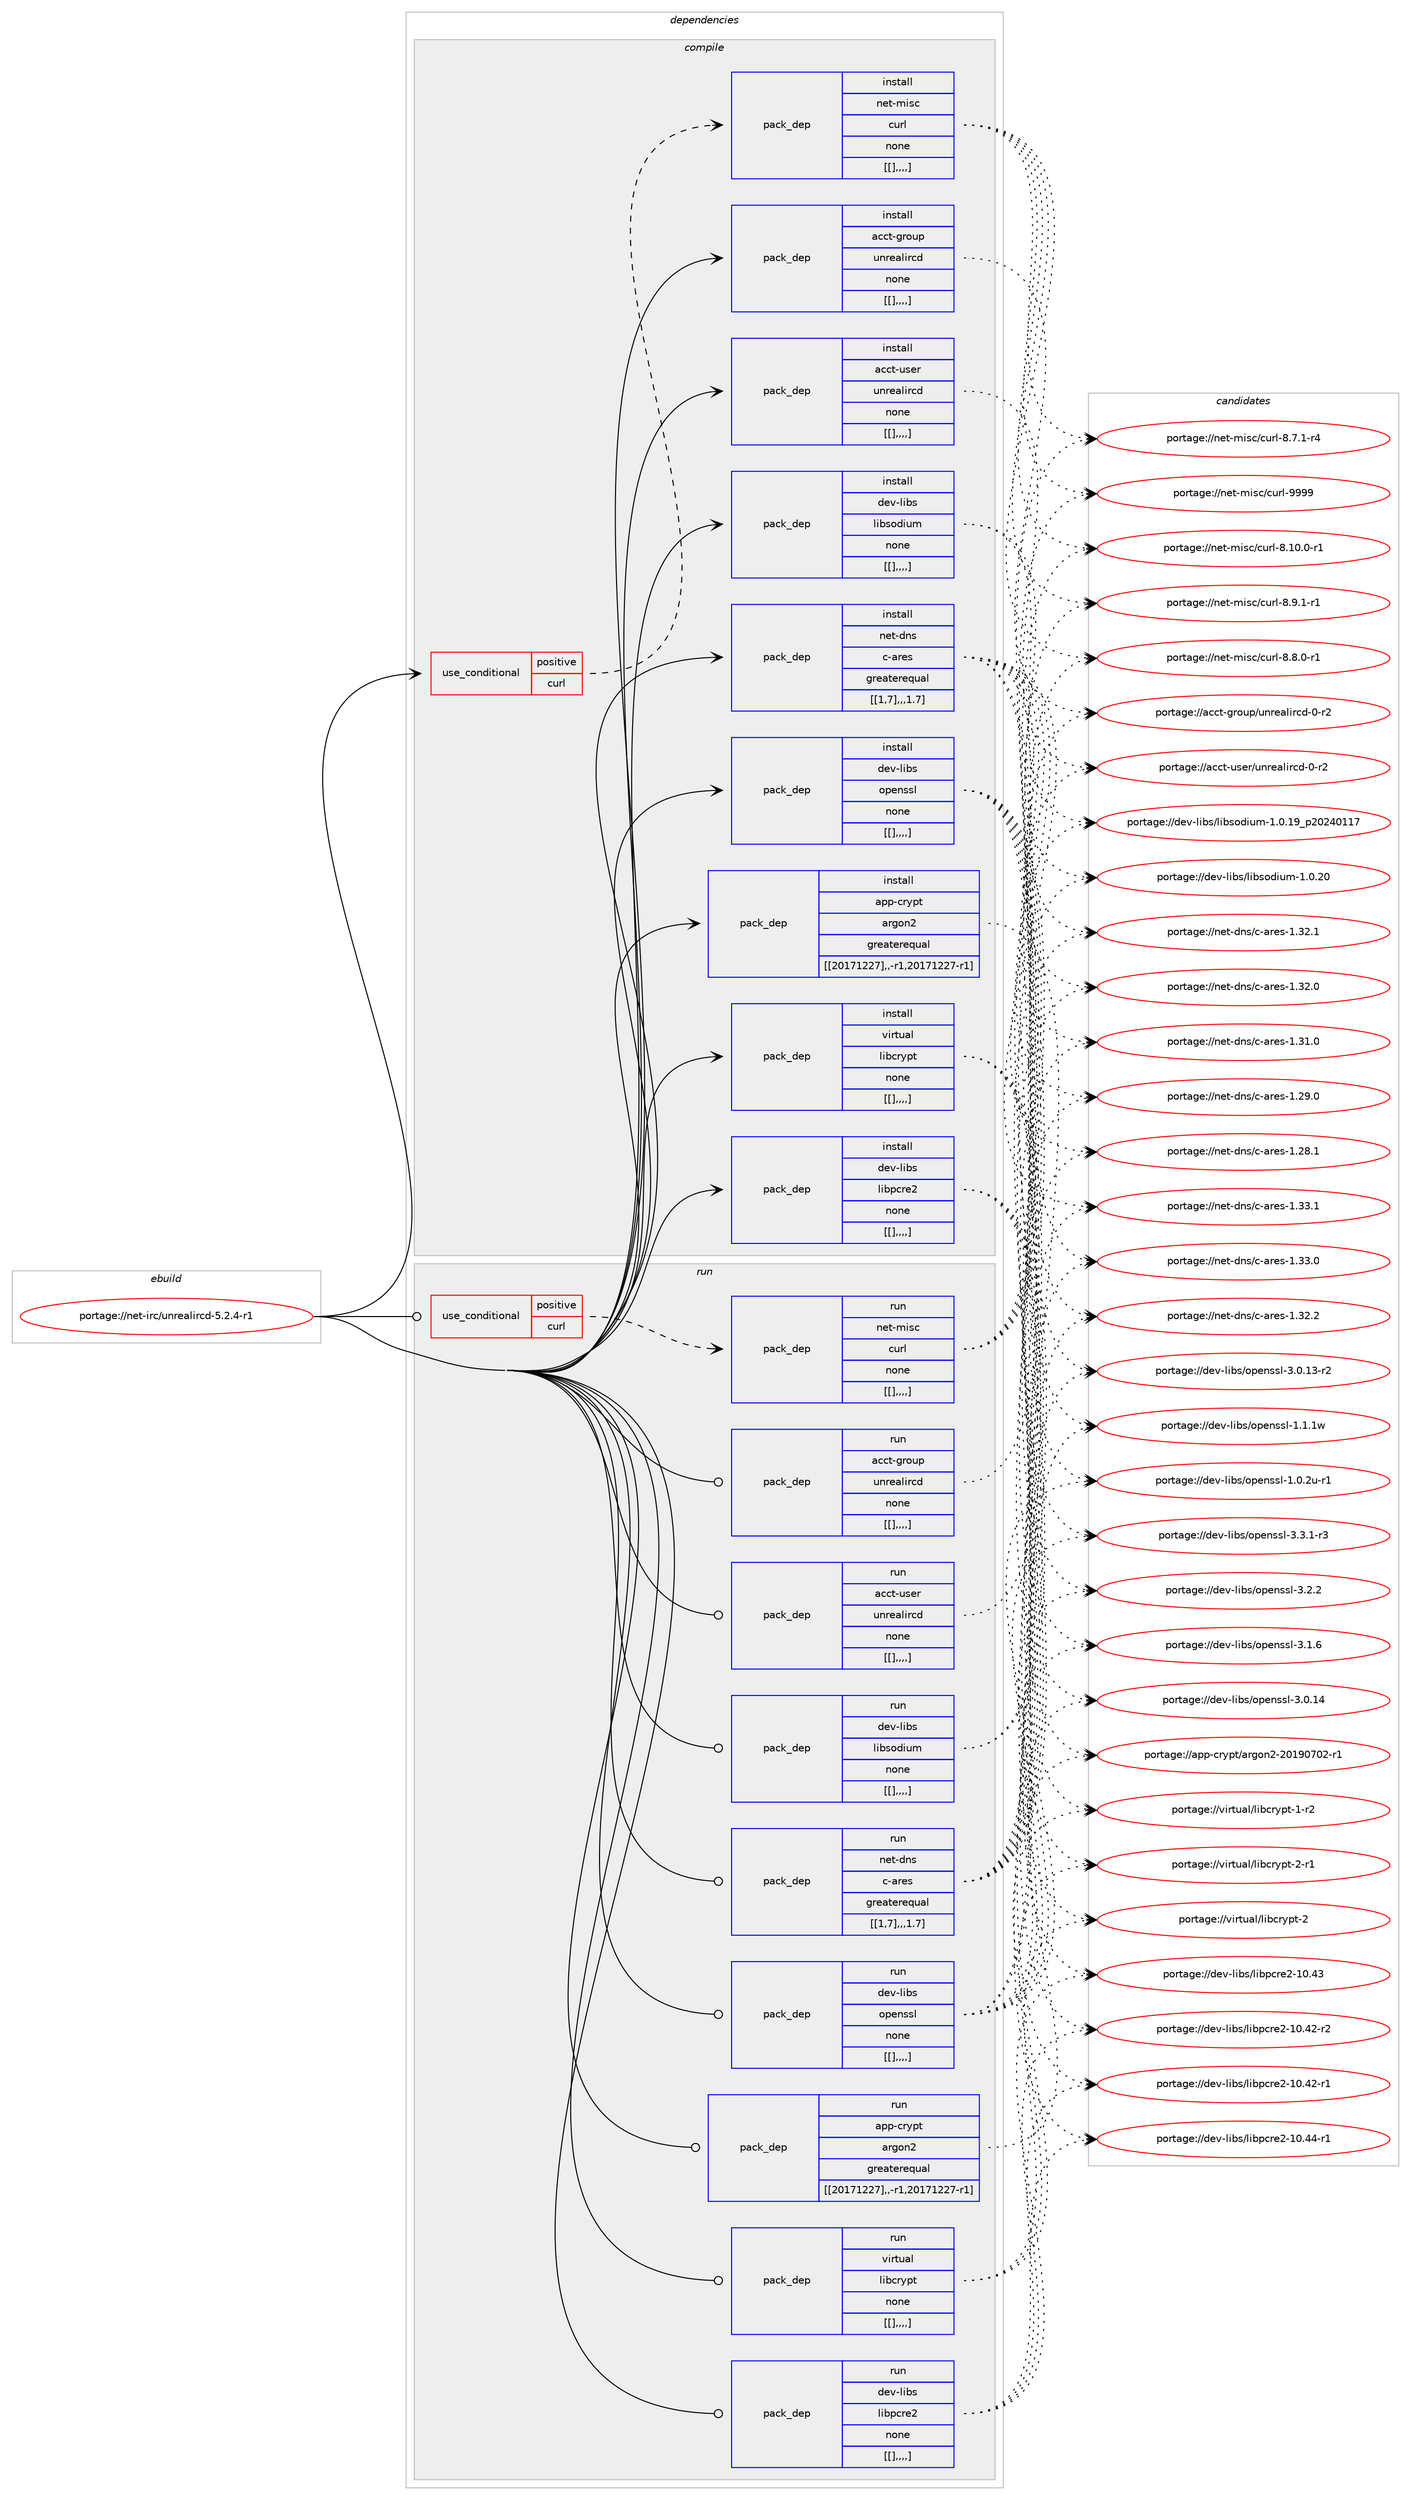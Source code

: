digraph prolog {

# *************
# Graph options
# *************

newrank=true;
concentrate=true;
compound=true;
graph [rankdir=LR,fontname=Helvetica,fontsize=10,ranksep=1.5];#, ranksep=2.5, nodesep=0.2];
edge  [arrowhead=vee];
node  [fontname=Helvetica,fontsize=10];

# **********
# The ebuild
# **********

subgraph cluster_leftcol {
color=gray;
label=<<i>ebuild</i>>;
id [label="portage://net-irc/unrealircd-5.2.4-r1", color=red, width=4, href="../net-irc/unrealircd-5.2.4-r1.svg"];
}

# ****************
# The dependencies
# ****************

subgraph cluster_midcol {
color=gray;
label=<<i>dependencies</i>>;
subgraph cluster_compile {
fillcolor="#eeeeee";
style=filled;
label=<<i>compile</i>>;
subgraph cond97624 {
dependency375822 [label=<<TABLE BORDER="0" CELLBORDER="1" CELLSPACING="0" CELLPADDING="4"><TR><TD ROWSPAN="3" CELLPADDING="10">use_conditional</TD></TR><TR><TD>positive</TD></TR><TR><TD>curl</TD></TR></TABLE>>, shape=none, color=red];
subgraph pack275404 {
dependency375823 [label=<<TABLE BORDER="0" CELLBORDER="1" CELLSPACING="0" CELLPADDING="4" WIDTH="220"><TR><TD ROWSPAN="6" CELLPADDING="30">pack_dep</TD></TR><TR><TD WIDTH="110">install</TD></TR><TR><TD>net-misc</TD></TR><TR><TD>curl</TD></TR><TR><TD>none</TD></TR><TR><TD>[[],,,,]</TD></TR></TABLE>>, shape=none, color=blue];
}
dependency375822:e -> dependency375823:w [weight=20,style="dashed",arrowhead="vee"];
}
id:e -> dependency375822:w [weight=20,style="solid",arrowhead="vee"];
subgraph pack275405 {
dependency375824 [label=<<TABLE BORDER="0" CELLBORDER="1" CELLSPACING="0" CELLPADDING="4" WIDTH="220"><TR><TD ROWSPAN="6" CELLPADDING="30">pack_dep</TD></TR><TR><TD WIDTH="110">install</TD></TR><TR><TD>acct-group</TD></TR><TR><TD>unrealircd</TD></TR><TR><TD>none</TD></TR><TR><TD>[[],,,,]</TD></TR></TABLE>>, shape=none, color=blue];
}
id:e -> dependency375824:w [weight=20,style="solid",arrowhead="vee"];
subgraph pack275406 {
dependency375825 [label=<<TABLE BORDER="0" CELLBORDER="1" CELLSPACING="0" CELLPADDING="4" WIDTH="220"><TR><TD ROWSPAN="6" CELLPADDING="30">pack_dep</TD></TR><TR><TD WIDTH="110">install</TD></TR><TR><TD>acct-user</TD></TR><TR><TD>unrealircd</TD></TR><TR><TD>none</TD></TR><TR><TD>[[],,,,]</TD></TR></TABLE>>, shape=none, color=blue];
}
id:e -> dependency375825:w [weight=20,style="solid",arrowhead="vee"];
subgraph pack275407 {
dependency375826 [label=<<TABLE BORDER="0" CELLBORDER="1" CELLSPACING="0" CELLPADDING="4" WIDTH="220"><TR><TD ROWSPAN="6" CELLPADDING="30">pack_dep</TD></TR><TR><TD WIDTH="110">install</TD></TR><TR><TD>app-crypt</TD></TR><TR><TD>argon2</TD></TR><TR><TD>greaterequal</TD></TR><TR><TD>[[20171227],,-r1,20171227-r1]</TD></TR></TABLE>>, shape=none, color=blue];
}
id:e -> dependency375826:w [weight=20,style="solid",arrowhead="vee"];
subgraph pack275408 {
dependency375827 [label=<<TABLE BORDER="0" CELLBORDER="1" CELLSPACING="0" CELLPADDING="4" WIDTH="220"><TR><TD ROWSPAN="6" CELLPADDING="30">pack_dep</TD></TR><TR><TD WIDTH="110">install</TD></TR><TR><TD>dev-libs</TD></TR><TR><TD>libpcre2</TD></TR><TR><TD>none</TD></TR><TR><TD>[[],,,,]</TD></TR></TABLE>>, shape=none, color=blue];
}
id:e -> dependency375827:w [weight=20,style="solid",arrowhead="vee"];
subgraph pack275409 {
dependency375828 [label=<<TABLE BORDER="0" CELLBORDER="1" CELLSPACING="0" CELLPADDING="4" WIDTH="220"><TR><TD ROWSPAN="6" CELLPADDING="30">pack_dep</TD></TR><TR><TD WIDTH="110">install</TD></TR><TR><TD>dev-libs</TD></TR><TR><TD>libsodium</TD></TR><TR><TD>none</TD></TR><TR><TD>[[],,,,]</TD></TR></TABLE>>, shape=none, color=blue];
}
id:e -> dependency375828:w [weight=20,style="solid",arrowhead="vee"];
subgraph pack275410 {
dependency375829 [label=<<TABLE BORDER="0" CELLBORDER="1" CELLSPACING="0" CELLPADDING="4" WIDTH="220"><TR><TD ROWSPAN="6" CELLPADDING="30">pack_dep</TD></TR><TR><TD WIDTH="110">install</TD></TR><TR><TD>dev-libs</TD></TR><TR><TD>openssl</TD></TR><TR><TD>none</TD></TR><TR><TD>[[],,,,]</TD></TR></TABLE>>, shape=none, color=blue];
}
id:e -> dependency375829:w [weight=20,style="solid",arrowhead="vee"];
subgraph pack275411 {
dependency375830 [label=<<TABLE BORDER="0" CELLBORDER="1" CELLSPACING="0" CELLPADDING="4" WIDTH="220"><TR><TD ROWSPAN="6" CELLPADDING="30">pack_dep</TD></TR><TR><TD WIDTH="110">install</TD></TR><TR><TD>net-dns</TD></TR><TR><TD>c-ares</TD></TR><TR><TD>greaterequal</TD></TR><TR><TD>[[1,7],,,1.7]</TD></TR></TABLE>>, shape=none, color=blue];
}
id:e -> dependency375830:w [weight=20,style="solid",arrowhead="vee"];
subgraph pack275412 {
dependency375831 [label=<<TABLE BORDER="0" CELLBORDER="1" CELLSPACING="0" CELLPADDING="4" WIDTH="220"><TR><TD ROWSPAN="6" CELLPADDING="30">pack_dep</TD></TR><TR><TD WIDTH="110">install</TD></TR><TR><TD>virtual</TD></TR><TR><TD>libcrypt</TD></TR><TR><TD>none</TD></TR><TR><TD>[[],,,,]</TD></TR></TABLE>>, shape=none, color=blue];
}
id:e -> dependency375831:w [weight=20,style="solid",arrowhead="vee"];
}
subgraph cluster_compileandrun {
fillcolor="#eeeeee";
style=filled;
label=<<i>compile and run</i>>;
}
subgraph cluster_run {
fillcolor="#eeeeee";
style=filled;
label=<<i>run</i>>;
subgraph cond97625 {
dependency375832 [label=<<TABLE BORDER="0" CELLBORDER="1" CELLSPACING="0" CELLPADDING="4"><TR><TD ROWSPAN="3" CELLPADDING="10">use_conditional</TD></TR><TR><TD>positive</TD></TR><TR><TD>curl</TD></TR></TABLE>>, shape=none, color=red];
subgraph pack275413 {
dependency375833 [label=<<TABLE BORDER="0" CELLBORDER="1" CELLSPACING="0" CELLPADDING="4" WIDTH="220"><TR><TD ROWSPAN="6" CELLPADDING="30">pack_dep</TD></TR><TR><TD WIDTH="110">run</TD></TR><TR><TD>net-misc</TD></TR><TR><TD>curl</TD></TR><TR><TD>none</TD></TR><TR><TD>[[],,,,]</TD></TR></TABLE>>, shape=none, color=blue];
}
dependency375832:e -> dependency375833:w [weight=20,style="dashed",arrowhead="vee"];
}
id:e -> dependency375832:w [weight=20,style="solid",arrowhead="odot"];
subgraph pack275414 {
dependency375834 [label=<<TABLE BORDER="0" CELLBORDER="1" CELLSPACING="0" CELLPADDING="4" WIDTH="220"><TR><TD ROWSPAN="6" CELLPADDING="30">pack_dep</TD></TR><TR><TD WIDTH="110">run</TD></TR><TR><TD>acct-group</TD></TR><TR><TD>unrealircd</TD></TR><TR><TD>none</TD></TR><TR><TD>[[],,,,]</TD></TR></TABLE>>, shape=none, color=blue];
}
id:e -> dependency375834:w [weight=20,style="solid",arrowhead="odot"];
subgraph pack275415 {
dependency375835 [label=<<TABLE BORDER="0" CELLBORDER="1" CELLSPACING="0" CELLPADDING="4" WIDTH="220"><TR><TD ROWSPAN="6" CELLPADDING="30">pack_dep</TD></TR><TR><TD WIDTH="110">run</TD></TR><TR><TD>acct-user</TD></TR><TR><TD>unrealircd</TD></TR><TR><TD>none</TD></TR><TR><TD>[[],,,,]</TD></TR></TABLE>>, shape=none, color=blue];
}
id:e -> dependency375835:w [weight=20,style="solid",arrowhead="odot"];
subgraph pack275416 {
dependency375836 [label=<<TABLE BORDER="0" CELLBORDER="1" CELLSPACING="0" CELLPADDING="4" WIDTH="220"><TR><TD ROWSPAN="6" CELLPADDING="30">pack_dep</TD></TR><TR><TD WIDTH="110">run</TD></TR><TR><TD>app-crypt</TD></TR><TR><TD>argon2</TD></TR><TR><TD>greaterequal</TD></TR><TR><TD>[[20171227],,-r1,20171227-r1]</TD></TR></TABLE>>, shape=none, color=blue];
}
id:e -> dependency375836:w [weight=20,style="solid",arrowhead="odot"];
subgraph pack275417 {
dependency375837 [label=<<TABLE BORDER="0" CELLBORDER="1" CELLSPACING="0" CELLPADDING="4" WIDTH="220"><TR><TD ROWSPAN="6" CELLPADDING="30">pack_dep</TD></TR><TR><TD WIDTH="110">run</TD></TR><TR><TD>dev-libs</TD></TR><TR><TD>libpcre2</TD></TR><TR><TD>none</TD></TR><TR><TD>[[],,,,]</TD></TR></TABLE>>, shape=none, color=blue];
}
id:e -> dependency375837:w [weight=20,style="solid",arrowhead="odot"];
subgraph pack275418 {
dependency375838 [label=<<TABLE BORDER="0" CELLBORDER="1" CELLSPACING="0" CELLPADDING="4" WIDTH="220"><TR><TD ROWSPAN="6" CELLPADDING="30">pack_dep</TD></TR><TR><TD WIDTH="110">run</TD></TR><TR><TD>dev-libs</TD></TR><TR><TD>libsodium</TD></TR><TR><TD>none</TD></TR><TR><TD>[[],,,,]</TD></TR></TABLE>>, shape=none, color=blue];
}
id:e -> dependency375838:w [weight=20,style="solid",arrowhead="odot"];
subgraph pack275419 {
dependency375839 [label=<<TABLE BORDER="0" CELLBORDER="1" CELLSPACING="0" CELLPADDING="4" WIDTH="220"><TR><TD ROWSPAN="6" CELLPADDING="30">pack_dep</TD></TR><TR><TD WIDTH="110">run</TD></TR><TR><TD>dev-libs</TD></TR><TR><TD>openssl</TD></TR><TR><TD>none</TD></TR><TR><TD>[[],,,,]</TD></TR></TABLE>>, shape=none, color=blue];
}
id:e -> dependency375839:w [weight=20,style="solid",arrowhead="odot"];
subgraph pack275420 {
dependency375840 [label=<<TABLE BORDER="0" CELLBORDER="1" CELLSPACING="0" CELLPADDING="4" WIDTH="220"><TR><TD ROWSPAN="6" CELLPADDING="30">pack_dep</TD></TR><TR><TD WIDTH="110">run</TD></TR><TR><TD>net-dns</TD></TR><TR><TD>c-ares</TD></TR><TR><TD>greaterequal</TD></TR><TR><TD>[[1,7],,,1.7]</TD></TR></TABLE>>, shape=none, color=blue];
}
id:e -> dependency375840:w [weight=20,style="solid",arrowhead="odot"];
subgraph pack275421 {
dependency375841 [label=<<TABLE BORDER="0" CELLBORDER="1" CELLSPACING="0" CELLPADDING="4" WIDTH="220"><TR><TD ROWSPAN="6" CELLPADDING="30">pack_dep</TD></TR><TR><TD WIDTH="110">run</TD></TR><TR><TD>virtual</TD></TR><TR><TD>libcrypt</TD></TR><TR><TD>none</TD></TR><TR><TD>[[],,,,]</TD></TR></TABLE>>, shape=none, color=blue];
}
id:e -> dependency375841:w [weight=20,style="solid",arrowhead="odot"];
}
}

# **************
# The candidates
# **************

subgraph cluster_choices {
rank=same;
color=gray;
label=<<i>candidates</i>>;

subgraph choice275404 {
color=black;
nodesep=1;
choice110101116451091051159947991171141084557575757 [label="portage://net-misc/curl-9999", color=red, width=4,href="../net-misc/curl-9999.svg"];
choice11010111645109105115994799117114108455646494846484511449 [label="portage://net-misc/curl-8.10.0-r1", color=red, width=4,href="../net-misc/curl-8.10.0-r1.svg"];
choice110101116451091051159947991171141084556465746494511449 [label="portage://net-misc/curl-8.9.1-r1", color=red, width=4,href="../net-misc/curl-8.9.1-r1.svg"];
choice110101116451091051159947991171141084556465646484511449 [label="portage://net-misc/curl-8.8.0-r1", color=red, width=4,href="../net-misc/curl-8.8.0-r1.svg"];
choice110101116451091051159947991171141084556465546494511452 [label="portage://net-misc/curl-8.7.1-r4", color=red, width=4,href="../net-misc/curl-8.7.1-r4.svg"];
dependency375823:e -> choice110101116451091051159947991171141084557575757:w [style=dotted,weight="100"];
dependency375823:e -> choice11010111645109105115994799117114108455646494846484511449:w [style=dotted,weight="100"];
dependency375823:e -> choice110101116451091051159947991171141084556465746494511449:w [style=dotted,weight="100"];
dependency375823:e -> choice110101116451091051159947991171141084556465646484511449:w [style=dotted,weight="100"];
dependency375823:e -> choice110101116451091051159947991171141084556465546494511452:w [style=dotted,weight="100"];
}
subgraph choice275405 {
color=black;
nodesep=1;
choice9799991164510311411111711247117110114101971081051149910045484511450 [label="portage://acct-group/unrealircd-0-r2", color=red, width=4,href="../acct-group/unrealircd-0-r2.svg"];
dependency375824:e -> choice9799991164510311411111711247117110114101971081051149910045484511450:w [style=dotted,weight="100"];
}
subgraph choice275406 {
color=black;
nodesep=1;
choice9799991164511711510111447117110114101971081051149910045484511450 [label="portage://acct-user/unrealircd-0-r2", color=red, width=4,href="../acct-user/unrealircd-0-r2.svg"];
dependency375825:e -> choice9799991164511711510111447117110114101971081051149910045484511450:w [style=dotted,weight="100"];
}
subgraph choice275407 {
color=black;
nodesep=1;
choice9711211245991141211121164797114103111110504550484957485548504511449 [label="portage://app-crypt/argon2-20190702-r1", color=red, width=4,href="../app-crypt/argon2-20190702-r1.svg"];
dependency375826:e -> choice9711211245991141211121164797114103111110504550484957485548504511449:w [style=dotted,weight="100"];
}
subgraph choice275408 {
color=black;
nodesep=1;
choice1001011184510810598115471081059811299114101504549484652524511449 [label="portage://dev-libs/libpcre2-10.44-r1", color=red, width=4,href="../dev-libs/libpcre2-10.44-r1.svg"];
choice100101118451081059811547108105981129911410150454948465251 [label="portage://dev-libs/libpcre2-10.43", color=red, width=4,href="../dev-libs/libpcre2-10.43.svg"];
choice1001011184510810598115471081059811299114101504549484652504511450 [label="portage://dev-libs/libpcre2-10.42-r2", color=red, width=4,href="../dev-libs/libpcre2-10.42-r2.svg"];
choice1001011184510810598115471081059811299114101504549484652504511449 [label="portage://dev-libs/libpcre2-10.42-r1", color=red, width=4,href="../dev-libs/libpcre2-10.42-r1.svg"];
dependency375827:e -> choice1001011184510810598115471081059811299114101504549484652524511449:w [style=dotted,weight="100"];
dependency375827:e -> choice100101118451081059811547108105981129911410150454948465251:w [style=dotted,weight="100"];
dependency375827:e -> choice1001011184510810598115471081059811299114101504549484652504511450:w [style=dotted,weight="100"];
dependency375827:e -> choice1001011184510810598115471081059811299114101504549484652504511449:w [style=dotted,weight="100"];
}
subgraph choice275409 {
color=black;
nodesep=1;
choice1001011184510810598115471081059811511110010511710945494648465048 [label="portage://dev-libs/libsodium-1.0.20", color=red, width=4,href="../dev-libs/libsodium-1.0.20.svg"];
choice1001011184510810598115471081059811511110010511710945494648464957951125048505248494955 [label="portage://dev-libs/libsodium-1.0.19_p20240117", color=red, width=4,href="../dev-libs/libsodium-1.0.19_p20240117.svg"];
dependency375828:e -> choice1001011184510810598115471081059811511110010511710945494648465048:w [style=dotted,weight="100"];
dependency375828:e -> choice1001011184510810598115471081059811511110010511710945494648464957951125048505248494955:w [style=dotted,weight="100"];
}
subgraph choice275410 {
color=black;
nodesep=1;
choice1001011184510810598115471111121011101151151084551465146494511451 [label="portage://dev-libs/openssl-3.3.1-r3", color=red, width=4,href="../dev-libs/openssl-3.3.1-r3.svg"];
choice100101118451081059811547111112101110115115108455146504650 [label="portage://dev-libs/openssl-3.2.2", color=red, width=4,href="../dev-libs/openssl-3.2.2.svg"];
choice100101118451081059811547111112101110115115108455146494654 [label="portage://dev-libs/openssl-3.1.6", color=red, width=4,href="../dev-libs/openssl-3.1.6.svg"];
choice10010111845108105981154711111210111011511510845514648464952 [label="portage://dev-libs/openssl-3.0.14", color=red, width=4,href="../dev-libs/openssl-3.0.14.svg"];
choice100101118451081059811547111112101110115115108455146484649514511450 [label="portage://dev-libs/openssl-3.0.13-r2", color=red, width=4,href="../dev-libs/openssl-3.0.13-r2.svg"];
choice100101118451081059811547111112101110115115108454946494649119 [label="portage://dev-libs/openssl-1.1.1w", color=red, width=4,href="../dev-libs/openssl-1.1.1w.svg"];
choice1001011184510810598115471111121011101151151084549464846501174511449 [label="portage://dev-libs/openssl-1.0.2u-r1", color=red, width=4,href="../dev-libs/openssl-1.0.2u-r1.svg"];
dependency375829:e -> choice1001011184510810598115471111121011101151151084551465146494511451:w [style=dotted,weight="100"];
dependency375829:e -> choice100101118451081059811547111112101110115115108455146504650:w [style=dotted,weight="100"];
dependency375829:e -> choice100101118451081059811547111112101110115115108455146494654:w [style=dotted,weight="100"];
dependency375829:e -> choice10010111845108105981154711111210111011511510845514648464952:w [style=dotted,weight="100"];
dependency375829:e -> choice100101118451081059811547111112101110115115108455146484649514511450:w [style=dotted,weight="100"];
dependency375829:e -> choice100101118451081059811547111112101110115115108454946494649119:w [style=dotted,weight="100"];
dependency375829:e -> choice1001011184510810598115471111121011101151151084549464846501174511449:w [style=dotted,weight="100"];
}
subgraph choice275411 {
color=black;
nodesep=1;
choice110101116451001101154799459711410111545494651514649 [label="portage://net-dns/c-ares-1.33.1", color=red, width=4,href="../net-dns/c-ares-1.33.1.svg"];
choice110101116451001101154799459711410111545494651514648 [label="portage://net-dns/c-ares-1.33.0", color=red, width=4,href="../net-dns/c-ares-1.33.0.svg"];
choice110101116451001101154799459711410111545494651504650 [label="portage://net-dns/c-ares-1.32.2", color=red, width=4,href="../net-dns/c-ares-1.32.2.svg"];
choice110101116451001101154799459711410111545494651504649 [label="portage://net-dns/c-ares-1.32.1", color=red, width=4,href="../net-dns/c-ares-1.32.1.svg"];
choice110101116451001101154799459711410111545494651504648 [label="portage://net-dns/c-ares-1.32.0", color=red, width=4,href="../net-dns/c-ares-1.32.0.svg"];
choice110101116451001101154799459711410111545494651494648 [label="portage://net-dns/c-ares-1.31.0", color=red, width=4,href="../net-dns/c-ares-1.31.0.svg"];
choice110101116451001101154799459711410111545494650574648 [label="portage://net-dns/c-ares-1.29.0", color=red, width=4,href="../net-dns/c-ares-1.29.0.svg"];
choice110101116451001101154799459711410111545494650564649 [label="portage://net-dns/c-ares-1.28.1", color=red, width=4,href="../net-dns/c-ares-1.28.1.svg"];
dependency375830:e -> choice110101116451001101154799459711410111545494651514649:w [style=dotted,weight="100"];
dependency375830:e -> choice110101116451001101154799459711410111545494651514648:w [style=dotted,weight="100"];
dependency375830:e -> choice110101116451001101154799459711410111545494651504650:w [style=dotted,weight="100"];
dependency375830:e -> choice110101116451001101154799459711410111545494651504649:w [style=dotted,weight="100"];
dependency375830:e -> choice110101116451001101154799459711410111545494651504648:w [style=dotted,weight="100"];
dependency375830:e -> choice110101116451001101154799459711410111545494651494648:w [style=dotted,weight="100"];
dependency375830:e -> choice110101116451001101154799459711410111545494650574648:w [style=dotted,weight="100"];
dependency375830:e -> choice110101116451001101154799459711410111545494650564649:w [style=dotted,weight="100"];
}
subgraph choice275412 {
color=black;
nodesep=1;
choice1181051141161179710847108105989911412111211645504511449 [label="portage://virtual/libcrypt-2-r1", color=red, width=4,href="../virtual/libcrypt-2-r1.svg"];
choice118105114116117971084710810598991141211121164550 [label="portage://virtual/libcrypt-2", color=red, width=4,href="../virtual/libcrypt-2.svg"];
choice1181051141161179710847108105989911412111211645494511450 [label="portage://virtual/libcrypt-1-r2", color=red, width=4,href="../virtual/libcrypt-1-r2.svg"];
dependency375831:e -> choice1181051141161179710847108105989911412111211645504511449:w [style=dotted,weight="100"];
dependency375831:e -> choice118105114116117971084710810598991141211121164550:w [style=dotted,weight="100"];
dependency375831:e -> choice1181051141161179710847108105989911412111211645494511450:w [style=dotted,weight="100"];
}
subgraph choice275413 {
color=black;
nodesep=1;
choice110101116451091051159947991171141084557575757 [label="portage://net-misc/curl-9999", color=red, width=4,href="../net-misc/curl-9999.svg"];
choice11010111645109105115994799117114108455646494846484511449 [label="portage://net-misc/curl-8.10.0-r1", color=red, width=4,href="../net-misc/curl-8.10.0-r1.svg"];
choice110101116451091051159947991171141084556465746494511449 [label="portage://net-misc/curl-8.9.1-r1", color=red, width=4,href="../net-misc/curl-8.9.1-r1.svg"];
choice110101116451091051159947991171141084556465646484511449 [label="portage://net-misc/curl-8.8.0-r1", color=red, width=4,href="../net-misc/curl-8.8.0-r1.svg"];
choice110101116451091051159947991171141084556465546494511452 [label="portage://net-misc/curl-8.7.1-r4", color=red, width=4,href="../net-misc/curl-8.7.1-r4.svg"];
dependency375833:e -> choice110101116451091051159947991171141084557575757:w [style=dotted,weight="100"];
dependency375833:e -> choice11010111645109105115994799117114108455646494846484511449:w [style=dotted,weight="100"];
dependency375833:e -> choice110101116451091051159947991171141084556465746494511449:w [style=dotted,weight="100"];
dependency375833:e -> choice110101116451091051159947991171141084556465646484511449:w [style=dotted,weight="100"];
dependency375833:e -> choice110101116451091051159947991171141084556465546494511452:w [style=dotted,weight="100"];
}
subgraph choice275414 {
color=black;
nodesep=1;
choice9799991164510311411111711247117110114101971081051149910045484511450 [label="portage://acct-group/unrealircd-0-r2", color=red, width=4,href="../acct-group/unrealircd-0-r2.svg"];
dependency375834:e -> choice9799991164510311411111711247117110114101971081051149910045484511450:w [style=dotted,weight="100"];
}
subgraph choice275415 {
color=black;
nodesep=1;
choice9799991164511711510111447117110114101971081051149910045484511450 [label="portage://acct-user/unrealircd-0-r2", color=red, width=4,href="../acct-user/unrealircd-0-r2.svg"];
dependency375835:e -> choice9799991164511711510111447117110114101971081051149910045484511450:w [style=dotted,weight="100"];
}
subgraph choice275416 {
color=black;
nodesep=1;
choice9711211245991141211121164797114103111110504550484957485548504511449 [label="portage://app-crypt/argon2-20190702-r1", color=red, width=4,href="../app-crypt/argon2-20190702-r1.svg"];
dependency375836:e -> choice9711211245991141211121164797114103111110504550484957485548504511449:w [style=dotted,weight="100"];
}
subgraph choice275417 {
color=black;
nodesep=1;
choice1001011184510810598115471081059811299114101504549484652524511449 [label="portage://dev-libs/libpcre2-10.44-r1", color=red, width=4,href="../dev-libs/libpcre2-10.44-r1.svg"];
choice100101118451081059811547108105981129911410150454948465251 [label="portage://dev-libs/libpcre2-10.43", color=red, width=4,href="../dev-libs/libpcre2-10.43.svg"];
choice1001011184510810598115471081059811299114101504549484652504511450 [label="portage://dev-libs/libpcre2-10.42-r2", color=red, width=4,href="../dev-libs/libpcre2-10.42-r2.svg"];
choice1001011184510810598115471081059811299114101504549484652504511449 [label="portage://dev-libs/libpcre2-10.42-r1", color=red, width=4,href="../dev-libs/libpcre2-10.42-r1.svg"];
dependency375837:e -> choice1001011184510810598115471081059811299114101504549484652524511449:w [style=dotted,weight="100"];
dependency375837:e -> choice100101118451081059811547108105981129911410150454948465251:w [style=dotted,weight="100"];
dependency375837:e -> choice1001011184510810598115471081059811299114101504549484652504511450:w [style=dotted,weight="100"];
dependency375837:e -> choice1001011184510810598115471081059811299114101504549484652504511449:w [style=dotted,weight="100"];
}
subgraph choice275418 {
color=black;
nodesep=1;
choice1001011184510810598115471081059811511110010511710945494648465048 [label="portage://dev-libs/libsodium-1.0.20", color=red, width=4,href="../dev-libs/libsodium-1.0.20.svg"];
choice1001011184510810598115471081059811511110010511710945494648464957951125048505248494955 [label="portage://dev-libs/libsodium-1.0.19_p20240117", color=red, width=4,href="../dev-libs/libsodium-1.0.19_p20240117.svg"];
dependency375838:e -> choice1001011184510810598115471081059811511110010511710945494648465048:w [style=dotted,weight="100"];
dependency375838:e -> choice1001011184510810598115471081059811511110010511710945494648464957951125048505248494955:w [style=dotted,weight="100"];
}
subgraph choice275419 {
color=black;
nodesep=1;
choice1001011184510810598115471111121011101151151084551465146494511451 [label="portage://dev-libs/openssl-3.3.1-r3", color=red, width=4,href="../dev-libs/openssl-3.3.1-r3.svg"];
choice100101118451081059811547111112101110115115108455146504650 [label="portage://dev-libs/openssl-3.2.2", color=red, width=4,href="../dev-libs/openssl-3.2.2.svg"];
choice100101118451081059811547111112101110115115108455146494654 [label="portage://dev-libs/openssl-3.1.6", color=red, width=4,href="../dev-libs/openssl-3.1.6.svg"];
choice10010111845108105981154711111210111011511510845514648464952 [label="portage://dev-libs/openssl-3.0.14", color=red, width=4,href="../dev-libs/openssl-3.0.14.svg"];
choice100101118451081059811547111112101110115115108455146484649514511450 [label="portage://dev-libs/openssl-3.0.13-r2", color=red, width=4,href="../dev-libs/openssl-3.0.13-r2.svg"];
choice100101118451081059811547111112101110115115108454946494649119 [label="portage://dev-libs/openssl-1.1.1w", color=red, width=4,href="../dev-libs/openssl-1.1.1w.svg"];
choice1001011184510810598115471111121011101151151084549464846501174511449 [label="portage://dev-libs/openssl-1.0.2u-r1", color=red, width=4,href="../dev-libs/openssl-1.0.2u-r1.svg"];
dependency375839:e -> choice1001011184510810598115471111121011101151151084551465146494511451:w [style=dotted,weight="100"];
dependency375839:e -> choice100101118451081059811547111112101110115115108455146504650:w [style=dotted,weight="100"];
dependency375839:e -> choice100101118451081059811547111112101110115115108455146494654:w [style=dotted,weight="100"];
dependency375839:e -> choice10010111845108105981154711111210111011511510845514648464952:w [style=dotted,weight="100"];
dependency375839:e -> choice100101118451081059811547111112101110115115108455146484649514511450:w [style=dotted,weight="100"];
dependency375839:e -> choice100101118451081059811547111112101110115115108454946494649119:w [style=dotted,weight="100"];
dependency375839:e -> choice1001011184510810598115471111121011101151151084549464846501174511449:w [style=dotted,weight="100"];
}
subgraph choice275420 {
color=black;
nodesep=1;
choice110101116451001101154799459711410111545494651514649 [label="portage://net-dns/c-ares-1.33.1", color=red, width=4,href="../net-dns/c-ares-1.33.1.svg"];
choice110101116451001101154799459711410111545494651514648 [label="portage://net-dns/c-ares-1.33.0", color=red, width=4,href="../net-dns/c-ares-1.33.0.svg"];
choice110101116451001101154799459711410111545494651504650 [label="portage://net-dns/c-ares-1.32.2", color=red, width=4,href="../net-dns/c-ares-1.32.2.svg"];
choice110101116451001101154799459711410111545494651504649 [label="portage://net-dns/c-ares-1.32.1", color=red, width=4,href="../net-dns/c-ares-1.32.1.svg"];
choice110101116451001101154799459711410111545494651504648 [label="portage://net-dns/c-ares-1.32.0", color=red, width=4,href="../net-dns/c-ares-1.32.0.svg"];
choice110101116451001101154799459711410111545494651494648 [label="portage://net-dns/c-ares-1.31.0", color=red, width=4,href="../net-dns/c-ares-1.31.0.svg"];
choice110101116451001101154799459711410111545494650574648 [label="portage://net-dns/c-ares-1.29.0", color=red, width=4,href="../net-dns/c-ares-1.29.0.svg"];
choice110101116451001101154799459711410111545494650564649 [label="portage://net-dns/c-ares-1.28.1", color=red, width=4,href="../net-dns/c-ares-1.28.1.svg"];
dependency375840:e -> choice110101116451001101154799459711410111545494651514649:w [style=dotted,weight="100"];
dependency375840:e -> choice110101116451001101154799459711410111545494651514648:w [style=dotted,weight="100"];
dependency375840:e -> choice110101116451001101154799459711410111545494651504650:w [style=dotted,weight="100"];
dependency375840:e -> choice110101116451001101154799459711410111545494651504649:w [style=dotted,weight="100"];
dependency375840:e -> choice110101116451001101154799459711410111545494651504648:w [style=dotted,weight="100"];
dependency375840:e -> choice110101116451001101154799459711410111545494651494648:w [style=dotted,weight="100"];
dependency375840:e -> choice110101116451001101154799459711410111545494650574648:w [style=dotted,weight="100"];
dependency375840:e -> choice110101116451001101154799459711410111545494650564649:w [style=dotted,weight="100"];
}
subgraph choice275421 {
color=black;
nodesep=1;
choice1181051141161179710847108105989911412111211645504511449 [label="portage://virtual/libcrypt-2-r1", color=red, width=4,href="../virtual/libcrypt-2-r1.svg"];
choice118105114116117971084710810598991141211121164550 [label="portage://virtual/libcrypt-2", color=red, width=4,href="../virtual/libcrypt-2.svg"];
choice1181051141161179710847108105989911412111211645494511450 [label="portage://virtual/libcrypt-1-r2", color=red, width=4,href="../virtual/libcrypt-1-r2.svg"];
dependency375841:e -> choice1181051141161179710847108105989911412111211645504511449:w [style=dotted,weight="100"];
dependency375841:e -> choice118105114116117971084710810598991141211121164550:w [style=dotted,weight="100"];
dependency375841:e -> choice1181051141161179710847108105989911412111211645494511450:w [style=dotted,weight="100"];
}
}

}
